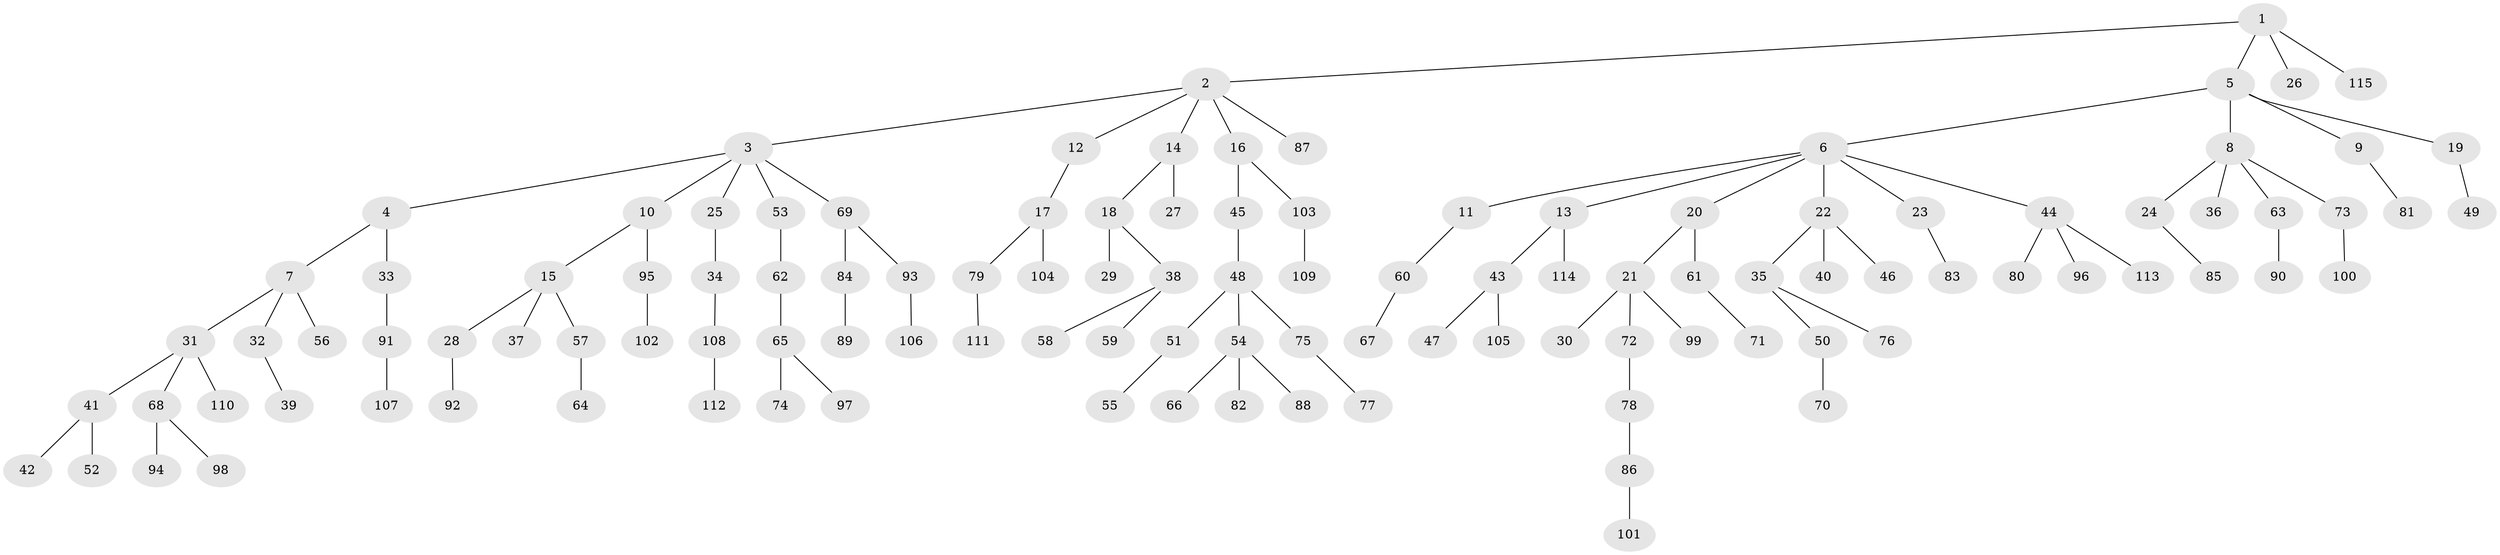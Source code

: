 // coarse degree distribution, {2: 0.2978723404255319, 5: 0.06382978723404255, 6: 0.02127659574468085, 3: 0.0851063829787234, 1: 0.48936170212765956, 4: 0.0425531914893617}
// Generated by graph-tools (version 1.1) at 2025/51/03/04/25 22:51:53]
// undirected, 115 vertices, 114 edges
graph export_dot {
  node [color=gray90,style=filled];
  1;
  2;
  3;
  4;
  5;
  6;
  7;
  8;
  9;
  10;
  11;
  12;
  13;
  14;
  15;
  16;
  17;
  18;
  19;
  20;
  21;
  22;
  23;
  24;
  25;
  26;
  27;
  28;
  29;
  30;
  31;
  32;
  33;
  34;
  35;
  36;
  37;
  38;
  39;
  40;
  41;
  42;
  43;
  44;
  45;
  46;
  47;
  48;
  49;
  50;
  51;
  52;
  53;
  54;
  55;
  56;
  57;
  58;
  59;
  60;
  61;
  62;
  63;
  64;
  65;
  66;
  67;
  68;
  69;
  70;
  71;
  72;
  73;
  74;
  75;
  76;
  77;
  78;
  79;
  80;
  81;
  82;
  83;
  84;
  85;
  86;
  87;
  88;
  89;
  90;
  91;
  92;
  93;
  94;
  95;
  96;
  97;
  98;
  99;
  100;
  101;
  102;
  103;
  104;
  105;
  106;
  107;
  108;
  109;
  110;
  111;
  112;
  113;
  114;
  115;
  1 -- 2;
  1 -- 5;
  1 -- 26;
  1 -- 115;
  2 -- 3;
  2 -- 12;
  2 -- 14;
  2 -- 16;
  2 -- 87;
  3 -- 4;
  3 -- 10;
  3 -- 25;
  3 -- 53;
  3 -- 69;
  4 -- 7;
  4 -- 33;
  5 -- 6;
  5 -- 8;
  5 -- 9;
  5 -- 19;
  6 -- 11;
  6 -- 13;
  6 -- 20;
  6 -- 22;
  6 -- 23;
  6 -- 44;
  7 -- 31;
  7 -- 32;
  7 -- 56;
  8 -- 24;
  8 -- 36;
  8 -- 63;
  8 -- 73;
  9 -- 81;
  10 -- 15;
  10 -- 95;
  11 -- 60;
  12 -- 17;
  13 -- 43;
  13 -- 114;
  14 -- 18;
  14 -- 27;
  15 -- 28;
  15 -- 37;
  15 -- 57;
  16 -- 45;
  16 -- 103;
  17 -- 79;
  17 -- 104;
  18 -- 29;
  18 -- 38;
  19 -- 49;
  20 -- 21;
  20 -- 61;
  21 -- 30;
  21 -- 72;
  21 -- 99;
  22 -- 35;
  22 -- 40;
  22 -- 46;
  23 -- 83;
  24 -- 85;
  25 -- 34;
  28 -- 92;
  31 -- 41;
  31 -- 68;
  31 -- 110;
  32 -- 39;
  33 -- 91;
  34 -- 108;
  35 -- 50;
  35 -- 76;
  38 -- 58;
  38 -- 59;
  41 -- 42;
  41 -- 52;
  43 -- 47;
  43 -- 105;
  44 -- 80;
  44 -- 96;
  44 -- 113;
  45 -- 48;
  48 -- 51;
  48 -- 54;
  48 -- 75;
  50 -- 70;
  51 -- 55;
  53 -- 62;
  54 -- 66;
  54 -- 82;
  54 -- 88;
  57 -- 64;
  60 -- 67;
  61 -- 71;
  62 -- 65;
  63 -- 90;
  65 -- 74;
  65 -- 97;
  68 -- 94;
  68 -- 98;
  69 -- 84;
  69 -- 93;
  72 -- 78;
  73 -- 100;
  75 -- 77;
  78 -- 86;
  79 -- 111;
  84 -- 89;
  86 -- 101;
  91 -- 107;
  93 -- 106;
  95 -- 102;
  103 -- 109;
  108 -- 112;
}
